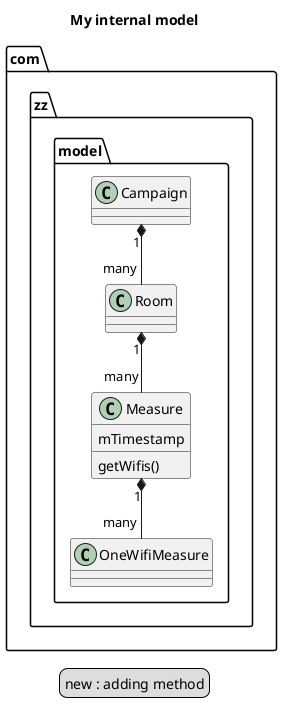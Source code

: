 
@startuml
	title My internal model

	class com.zz.model.Campaign 
	class com.zz.model.Room 
	class com.zz.model.Measure {
		mTimestamp
		getWifis()
	}
	class com.zz.model.OneWifiMeasure

	com.zz.model.Campaign "1" *-- "many" com.zz.model.Room
	com.zz.model.Room "1" *--  "many" com.zz.model.Measure
	com.zz.model.Measure "1" *--  "many" com.zz.model.OneWifiMeasure

	legend
		new : adding method
	endlegend
@enduml